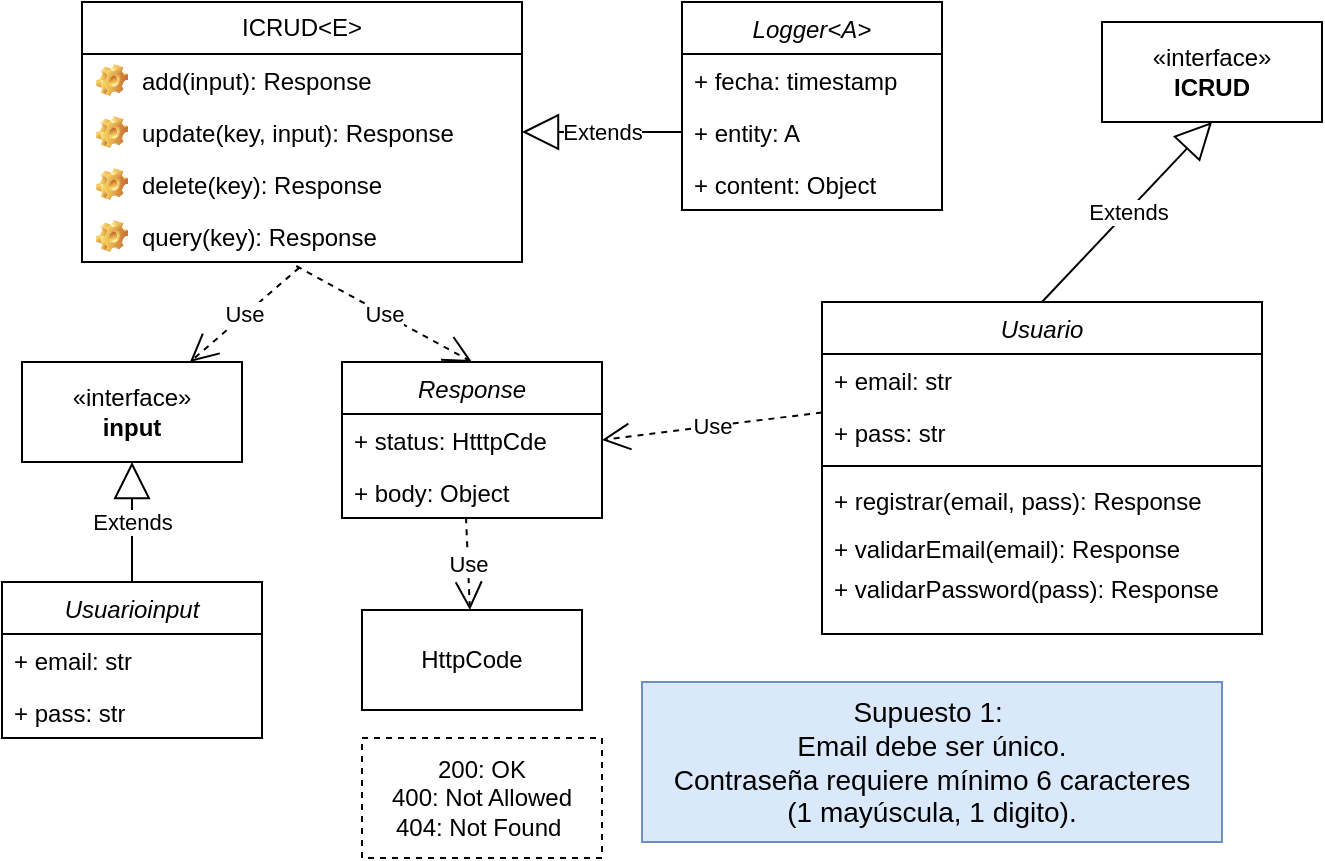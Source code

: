 <mxfile version="28.2.7">
  <diagram id="C5RBs43oDa-KdzZeNtuy" name="Page-1">
    <mxGraphModel dx="2411" dy="740" grid="1" gridSize="10" guides="1" tooltips="1" connect="1" arrows="1" fold="1" page="1" pageScale="1" pageWidth="827" pageHeight="1169" math="0" shadow="0">
      <root>
        <mxCell id="WIyWlLk6GJQsqaUBKTNV-0" />
        <mxCell id="WIyWlLk6GJQsqaUBKTNV-1" parent="WIyWlLk6GJQsqaUBKTNV-0" />
        <mxCell id="zkfFHV4jXpPFQw0GAbJ--0" value="Usuario" style="swimlane;fontStyle=2;align=center;verticalAlign=top;childLayout=stackLayout;horizontal=1;startSize=26;horizontalStack=0;resizeParent=1;resizeLast=0;collapsible=1;marginBottom=0;rounded=0;shadow=0;strokeWidth=1;" parent="WIyWlLk6GJQsqaUBKTNV-1" vertex="1">
          <mxGeometry x="390" y="200" width="220" height="166" as="geometry">
            <mxRectangle x="230" y="140" width="160" height="26" as="alternateBounds" />
          </mxGeometry>
        </mxCell>
        <mxCell id="f-wM4YywMEG4VE4mOqUz-0" value="+ email: str" style="text;strokeColor=none;fillColor=none;align=left;verticalAlign=top;spacingLeft=4;spacingRight=4;overflow=hidden;rotatable=0;points=[[0,0.5],[1,0.5]];portConstraint=eastwest;whiteSpace=wrap;html=1;" vertex="1" parent="zkfFHV4jXpPFQw0GAbJ--0">
          <mxGeometry y="26" width="220" height="26" as="geometry" />
        </mxCell>
        <mxCell id="f-wM4YywMEG4VE4mOqUz-1" value="+ pass: str" style="text;strokeColor=none;fillColor=none;align=left;verticalAlign=top;spacingLeft=4;spacingRight=4;overflow=hidden;rotatable=0;points=[[0,0.5],[1,0.5]];portConstraint=eastwest;whiteSpace=wrap;html=1;" vertex="1" parent="zkfFHV4jXpPFQw0GAbJ--0">
          <mxGeometry y="52" width="220" height="26" as="geometry" />
        </mxCell>
        <mxCell id="zkfFHV4jXpPFQw0GAbJ--4" value="" style="line;html=1;strokeWidth=1;align=left;verticalAlign=middle;spacingTop=-1;spacingLeft=3;spacingRight=3;rotatable=0;labelPosition=right;points=[];portConstraint=eastwest;" parent="zkfFHV4jXpPFQw0GAbJ--0" vertex="1">
          <mxGeometry y="78" width="220" height="8" as="geometry" />
        </mxCell>
        <mxCell id="f-wM4YywMEG4VE4mOqUz-3" value="+ registrar(email, pass): Response" style="text;strokeColor=none;fillColor=none;align=left;verticalAlign=top;spacingLeft=4;spacingRight=4;overflow=hidden;rotatable=0;points=[[0,0.5],[1,0.5]];portConstraint=eastwest;whiteSpace=wrap;html=1;" vertex="1" parent="zkfFHV4jXpPFQw0GAbJ--0">
          <mxGeometry y="86" width="220" height="24" as="geometry" />
        </mxCell>
        <mxCell id="f-wM4YywMEG4VE4mOqUz-35" value="&lt;div&gt;+ validarEmail(email): Response&lt;/div&gt;&lt;div&gt;&lt;br&gt;&lt;/div&gt;" style="text;strokeColor=none;fillColor=none;align=left;verticalAlign=top;spacingLeft=4;spacingRight=4;overflow=hidden;rotatable=0;points=[[0,0.5],[1,0.5]];portConstraint=eastwest;whiteSpace=wrap;html=1;" vertex="1" parent="zkfFHV4jXpPFQw0GAbJ--0">
          <mxGeometry y="110" width="220" height="20" as="geometry" />
        </mxCell>
        <mxCell id="f-wM4YywMEG4VE4mOqUz-36" value="+ validarPassword(pass): Response" style="text;strokeColor=none;fillColor=none;align=left;verticalAlign=top;spacingLeft=4;spacingRight=4;overflow=hidden;rotatable=0;points=[[0,0.5],[1,0.5]];portConstraint=eastwest;whiteSpace=wrap;html=1;" vertex="1" parent="zkfFHV4jXpPFQw0GAbJ--0">
          <mxGeometry y="130" width="220" height="26" as="geometry" />
        </mxCell>
        <mxCell id="f-wM4YywMEG4VE4mOqUz-4" value="ICRUD&amp;lt;E&amp;gt;" style="swimlane;fontStyle=0;childLayout=stackLayout;horizontal=1;startSize=26;fillColor=none;horizontalStack=0;resizeParent=1;resizeParentMax=0;resizeLast=0;collapsible=1;marginBottom=0;whiteSpace=wrap;html=1;" vertex="1" parent="WIyWlLk6GJQsqaUBKTNV-1">
          <mxGeometry x="20" y="50" width="220" height="130" as="geometry" />
        </mxCell>
        <mxCell id="f-wM4YywMEG4VE4mOqUz-11" value="add(input): Response" style="label;fontStyle=0;strokeColor=none;fillColor=none;align=left;verticalAlign=top;overflow=hidden;spacingLeft=28;spacingRight=4;rotatable=0;points=[[0,0.5],[1,0.5]];portConstraint=eastwest;imageWidth=16;imageHeight=16;whiteSpace=wrap;html=1;image=img/clipart/Gear_128x128.png" vertex="1" parent="f-wM4YywMEG4VE4mOqUz-4">
          <mxGeometry y="26" width="220" height="26" as="geometry" />
        </mxCell>
        <mxCell id="f-wM4YywMEG4VE4mOqUz-8" value="update(key, input): Response" style="label;fontStyle=0;strokeColor=none;fillColor=none;align=left;verticalAlign=top;overflow=hidden;spacingLeft=28;spacingRight=4;rotatable=0;points=[[0,0.5],[1,0.5]];portConstraint=eastwest;imageWidth=16;imageHeight=16;whiteSpace=wrap;html=1;image=img/clipart/Gear_128x128.png" vertex="1" parent="f-wM4YywMEG4VE4mOqUz-4">
          <mxGeometry y="52" width="220" height="26" as="geometry" />
        </mxCell>
        <mxCell id="f-wM4YywMEG4VE4mOqUz-10" value="delete(key): Response" style="label;fontStyle=0;strokeColor=none;fillColor=none;align=left;verticalAlign=top;overflow=hidden;spacingLeft=28;spacingRight=4;rotatable=0;points=[[0,0.5],[1,0.5]];portConstraint=eastwest;imageWidth=16;imageHeight=16;whiteSpace=wrap;html=1;image=img/clipart/Gear_128x128.png" vertex="1" parent="f-wM4YywMEG4VE4mOqUz-4">
          <mxGeometry y="78" width="220" height="26" as="geometry" />
        </mxCell>
        <mxCell id="f-wM4YywMEG4VE4mOqUz-9" value="query(key): Response" style="label;fontStyle=0;strokeColor=none;fillColor=none;align=left;verticalAlign=top;overflow=hidden;spacingLeft=28;spacingRight=4;rotatable=0;points=[[0,0.5],[1,0.5]];portConstraint=eastwest;imageWidth=16;imageHeight=16;whiteSpace=wrap;html=1;image=img/clipart/Gear_128x128.png" vertex="1" parent="f-wM4YywMEG4VE4mOqUz-4">
          <mxGeometry y="104" width="220" height="26" as="geometry" />
        </mxCell>
        <mxCell id="f-wM4YywMEG4VE4mOqUz-12" value="«interface»&lt;br&gt;&lt;b&gt;input&lt;/b&gt;" style="html=1;whiteSpace=wrap;" vertex="1" parent="WIyWlLk6GJQsqaUBKTNV-1">
          <mxGeometry x="-10" y="230" width="110" height="50" as="geometry" />
        </mxCell>
        <mxCell id="f-wM4YywMEG4VE4mOqUz-13" value="Use" style="endArrow=open;endSize=12;dashed=1;html=1;rounded=0;exitX=0.494;exitY=1.108;exitDx=0;exitDy=0;exitPerimeter=0;" edge="1" parent="WIyWlLk6GJQsqaUBKTNV-1" source="f-wM4YywMEG4VE4mOqUz-9" target="f-wM4YywMEG4VE4mOqUz-12">
          <mxGeometry width="160" relative="1" as="geometry">
            <mxPoint x="170" y="280" as="sourcePoint" />
            <mxPoint x="90" y="270" as="targetPoint" />
          </mxGeometry>
        </mxCell>
        <mxCell id="f-wM4YywMEG4VE4mOqUz-14" value="Usuarioinput" style="swimlane;fontStyle=2;align=center;verticalAlign=top;childLayout=stackLayout;horizontal=1;startSize=26;horizontalStack=0;resizeParent=1;resizeLast=0;collapsible=1;marginBottom=0;rounded=0;shadow=0;strokeWidth=1;" vertex="1" parent="WIyWlLk6GJQsqaUBKTNV-1">
          <mxGeometry x="-20" y="340" width="130" height="78" as="geometry">
            <mxRectangle x="230" y="140" width="160" height="26" as="alternateBounds" />
          </mxGeometry>
        </mxCell>
        <mxCell id="f-wM4YywMEG4VE4mOqUz-15" value="+ email: str" style="text;strokeColor=none;fillColor=none;align=left;verticalAlign=top;spacingLeft=4;spacingRight=4;overflow=hidden;rotatable=0;points=[[0,0.5],[1,0.5]];portConstraint=eastwest;whiteSpace=wrap;html=1;" vertex="1" parent="f-wM4YywMEG4VE4mOqUz-14">
          <mxGeometry y="26" width="130" height="26" as="geometry" />
        </mxCell>
        <mxCell id="f-wM4YywMEG4VE4mOqUz-16" value="+ pass: str" style="text;strokeColor=none;fillColor=none;align=left;verticalAlign=top;spacingLeft=4;spacingRight=4;overflow=hidden;rotatable=0;points=[[0,0.5],[1,0.5]];portConstraint=eastwest;whiteSpace=wrap;html=1;" vertex="1" parent="f-wM4YywMEG4VE4mOqUz-14">
          <mxGeometry y="52" width="130" height="26" as="geometry" />
        </mxCell>
        <mxCell id="f-wM4YywMEG4VE4mOqUz-19" value="Extends" style="endArrow=block;endSize=16;endFill=0;html=1;rounded=0;exitX=0.5;exitY=0;exitDx=0;exitDy=0;entryX=0.5;entryY=1;entryDx=0;entryDy=0;" edge="1" parent="WIyWlLk6GJQsqaUBKTNV-1" source="f-wM4YywMEG4VE4mOqUz-14" target="f-wM4YywMEG4VE4mOqUz-12">
          <mxGeometry width="160" relative="1" as="geometry">
            <mxPoint x="220" y="280" as="sourcePoint" />
            <mxPoint x="380" y="280" as="targetPoint" />
          </mxGeometry>
        </mxCell>
        <mxCell id="f-wM4YywMEG4VE4mOqUz-20" value="Response" style="swimlane;fontStyle=2;align=center;verticalAlign=top;childLayout=stackLayout;horizontal=1;startSize=26;horizontalStack=0;resizeParent=1;resizeLast=0;collapsible=1;marginBottom=0;rounded=0;shadow=0;strokeWidth=1;" vertex="1" parent="WIyWlLk6GJQsqaUBKTNV-1">
          <mxGeometry x="150" y="230" width="130" height="78" as="geometry">
            <mxRectangle x="230" y="140" width="160" height="26" as="alternateBounds" />
          </mxGeometry>
        </mxCell>
        <mxCell id="f-wM4YywMEG4VE4mOqUz-21" value="+ status: HtttpCde" style="text;strokeColor=none;fillColor=none;align=left;verticalAlign=top;spacingLeft=4;spacingRight=4;overflow=hidden;rotatable=0;points=[[0,0.5],[1,0.5]];portConstraint=eastwest;whiteSpace=wrap;html=1;" vertex="1" parent="f-wM4YywMEG4VE4mOqUz-20">
          <mxGeometry y="26" width="130" height="26" as="geometry" />
        </mxCell>
        <mxCell id="f-wM4YywMEG4VE4mOqUz-22" value="+ body: Object" style="text;strokeColor=none;fillColor=none;align=left;verticalAlign=top;spacingLeft=4;spacingRight=4;overflow=hidden;rotatable=0;points=[[0,0.5],[1,0.5]];portConstraint=eastwest;whiteSpace=wrap;html=1;" vertex="1" parent="f-wM4YywMEG4VE4mOqUz-20">
          <mxGeometry y="52" width="130" height="26" as="geometry" />
        </mxCell>
        <mxCell id="f-wM4YywMEG4VE4mOqUz-23" value="Use" style="endArrow=open;endSize=12;dashed=1;html=1;rounded=0;entryX=0.5;entryY=0;entryDx=0;entryDy=0;exitX=0.487;exitY=1.077;exitDx=0;exitDy=0;exitPerimeter=0;" edge="1" parent="WIyWlLk6GJQsqaUBKTNV-1" source="f-wM4YywMEG4VE4mOqUz-9" target="f-wM4YywMEG4VE4mOqUz-20">
          <mxGeometry width="160" relative="1" as="geometry">
            <mxPoint x="130" y="190" as="sourcePoint" />
            <mxPoint x="110" y="237" as="targetPoint" />
          </mxGeometry>
        </mxCell>
        <mxCell id="f-wM4YywMEG4VE4mOqUz-24" value="HttpCode" style="html=1;whiteSpace=wrap;" vertex="1" parent="WIyWlLk6GJQsqaUBKTNV-1">
          <mxGeometry x="160" y="354" width="110" height="50" as="geometry" />
        </mxCell>
        <mxCell id="f-wM4YywMEG4VE4mOqUz-25" value="Use" style="endArrow=open;endSize=12;dashed=1;html=1;rounded=0;exitX=0.477;exitY=0.985;exitDx=0;exitDy=0;exitPerimeter=0;" edge="1" parent="WIyWlLk6GJQsqaUBKTNV-1" source="f-wM4YywMEG4VE4mOqUz-22" target="f-wM4YywMEG4VE4mOqUz-24">
          <mxGeometry width="160" relative="1" as="geometry">
            <mxPoint x="445" y="310" as="sourcePoint" />
            <mxPoint x="390" y="357" as="targetPoint" />
          </mxGeometry>
        </mxCell>
        <mxCell id="f-wM4YywMEG4VE4mOqUz-26" value="«interface»&lt;br&gt;&lt;b&gt;ICRUD&lt;/b&gt;" style="html=1;whiteSpace=wrap;" vertex="1" parent="WIyWlLk6GJQsqaUBKTNV-1">
          <mxGeometry x="530" y="60" width="110" height="50" as="geometry" />
        </mxCell>
        <mxCell id="f-wM4YywMEG4VE4mOqUz-27" value="Extends" style="endArrow=block;endSize=16;endFill=0;html=1;rounded=0;exitX=0.5;exitY=0;exitDx=0;exitDy=0;entryX=0.5;entryY=1;entryDx=0;entryDy=0;" edge="1" parent="WIyWlLk6GJQsqaUBKTNV-1" source="zkfFHV4jXpPFQw0GAbJ--0" target="f-wM4YywMEG4VE4mOqUz-26">
          <mxGeometry width="160" relative="1" as="geometry">
            <mxPoint x="440" y="320" as="sourcePoint" />
            <mxPoint x="440" y="260" as="targetPoint" />
          </mxGeometry>
        </mxCell>
        <mxCell id="f-wM4YywMEG4VE4mOqUz-28" value="Use" style="endArrow=open;endSize=12;dashed=1;html=1;rounded=0;entryX=1;entryY=0.5;entryDx=0;entryDy=0;exitX=0;exitY=1.123;exitDx=0;exitDy=0;exitPerimeter=0;" edge="1" parent="WIyWlLk6GJQsqaUBKTNV-1" source="f-wM4YywMEG4VE4mOqUz-0" target="f-wM4YywMEG4VE4mOqUz-21">
          <mxGeometry width="160" relative="1" as="geometry">
            <mxPoint x="350" y="310" as="sourcePoint" />
            <mxPoint x="438" y="358" as="targetPoint" />
          </mxGeometry>
        </mxCell>
        <mxCell id="f-wM4YywMEG4VE4mOqUz-29" value="Logger&lt;A&gt;" style="swimlane;fontStyle=2;align=center;verticalAlign=top;childLayout=stackLayout;horizontal=1;startSize=26;horizontalStack=0;resizeParent=1;resizeLast=0;collapsible=1;marginBottom=0;rounded=0;shadow=0;strokeWidth=1;" vertex="1" parent="WIyWlLk6GJQsqaUBKTNV-1">
          <mxGeometry x="320" y="50" width="130" height="104" as="geometry">
            <mxRectangle x="230" y="140" width="160" height="26" as="alternateBounds" />
          </mxGeometry>
        </mxCell>
        <mxCell id="f-wM4YywMEG4VE4mOqUz-30" value="+ fecha: timestamp" style="text;strokeColor=none;fillColor=none;align=left;verticalAlign=top;spacingLeft=4;spacingRight=4;overflow=hidden;rotatable=0;points=[[0,0.5],[1,0.5]];portConstraint=eastwest;whiteSpace=wrap;html=1;" vertex="1" parent="f-wM4YywMEG4VE4mOqUz-29">
          <mxGeometry y="26" width="130" height="26" as="geometry" />
        </mxCell>
        <mxCell id="f-wM4YywMEG4VE4mOqUz-31" value="+ entity: A" style="text;strokeColor=none;fillColor=none;align=left;verticalAlign=top;spacingLeft=4;spacingRight=4;overflow=hidden;rotatable=0;points=[[0,0.5],[1,0.5]];portConstraint=eastwest;whiteSpace=wrap;html=1;" vertex="1" parent="f-wM4YywMEG4VE4mOqUz-29">
          <mxGeometry y="52" width="130" height="26" as="geometry" />
        </mxCell>
        <mxCell id="f-wM4YywMEG4VE4mOqUz-32" value="+ content: Object" style="text;strokeColor=none;fillColor=none;align=left;verticalAlign=top;spacingLeft=4;spacingRight=4;overflow=hidden;rotatable=0;points=[[0,0.5],[1,0.5]];portConstraint=eastwest;whiteSpace=wrap;html=1;" vertex="1" parent="f-wM4YywMEG4VE4mOqUz-29">
          <mxGeometry y="78" width="130" height="26" as="geometry" />
        </mxCell>
        <mxCell id="f-wM4YywMEG4VE4mOqUz-33" value="Extends" style="endArrow=block;endSize=16;endFill=0;html=1;rounded=0;exitX=0;exitY=0.5;exitDx=0;exitDy=0;entryX=1;entryY=0.5;entryDx=0;entryDy=0;" edge="1" parent="WIyWlLk6GJQsqaUBKTNV-1" source="f-wM4YywMEG4VE4mOqUz-31" target="f-wM4YywMEG4VE4mOqUz-8">
          <mxGeometry width="160" relative="1" as="geometry">
            <mxPoint x="300" y="294" as="sourcePoint" />
            <mxPoint x="375" y="180" as="targetPoint" />
          </mxGeometry>
        </mxCell>
        <mxCell id="f-wM4YywMEG4VE4mOqUz-34" value="&lt;font style=&quot;font-size: 14px;&quot;&gt;Supuesto 1:&amp;nbsp;&lt;/font&gt;&lt;div&gt;&lt;font style=&quot;font-size: 14px;&quot;&gt;Email debe ser único.&lt;/font&gt;&lt;/div&gt;&lt;div&gt;&lt;font style=&quot;font-size: 14px;&quot;&gt;&amp;nbsp;Contraseña requiere mínimo 6 caracteres&amp;nbsp;&lt;/font&gt;&lt;/div&gt;&lt;div&gt;&lt;font style=&quot;font-size: 14px;&quot;&gt;(1 mayúscula, 1 digito).&lt;/font&gt;&lt;/div&gt;" style="html=1;whiteSpace=wrap;fillColor=#dae8fc;strokeColor=#6c8ebf;" vertex="1" parent="WIyWlLk6GJQsqaUBKTNV-1">
          <mxGeometry x="300" y="390" width="290" height="80" as="geometry" />
        </mxCell>
        <mxCell id="f-wM4YywMEG4VE4mOqUz-37" value="200: OK&lt;div&gt;400: Not Allowed&lt;br&gt;&lt;div&gt;404: Not Found&amp;nbsp;&lt;/div&gt;&lt;/div&gt;" style="html=1;whiteSpace=wrap;dashed=1;" vertex="1" parent="WIyWlLk6GJQsqaUBKTNV-1">
          <mxGeometry x="160" y="418" width="120" height="60" as="geometry" />
        </mxCell>
      </root>
    </mxGraphModel>
  </diagram>
</mxfile>
